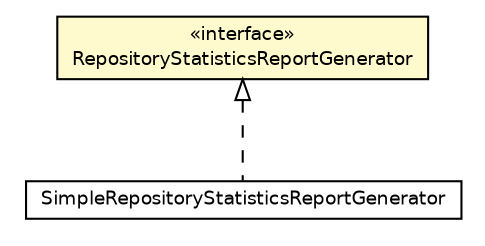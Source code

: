 #!/usr/local/bin/dot
#
# Class diagram 
# Generated by UmlGraph version 4.6 (http://www.spinellis.gr/sw/umlgraph)
#

digraph G {
	edge [fontname="Helvetica",fontsize=10,labelfontname="Helvetica",labelfontsize=10];
	node [fontname="Helvetica",fontsize=10,shape=plaintext];
	// org.apache.maven.archiva.reporting.SimpleRepositoryStatisticsReportGenerator
	c104838 [label=<<table border="0" cellborder="1" cellspacing="0" cellpadding="2" port="p" href="./SimpleRepositoryStatisticsReportGenerator.html">
		<tr><td><table border="0" cellspacing="0" cellpadding="1">
			<tr><td> SimpleRepositoryStatisticsReportGenerator </td></tr>
		</table></td></tr>
		</table>>, fontname="Helvetica", fontcolor="black", fontsize=9.0];
	// org.apache.maven.archiva.reporting.RepositoryStatisticsReportGenerator
	c104839 [label=<<table border="0" cellborder="1" cellspacing="0" cellpadding="2" port="p" bgcolor="lemonChiffon" href="./RepositoryStatisticsReportGenerator.html">
		<tr><td><table border="0" cellspacing="0" cellpadding="1">
			<tr><td> &laquo;interface&raquo; </td></tr>
			<tr><td> RepositoryStatisticsReportGenerator </td></tr>
		</table></td></tr>
		</table>>, fontname="Helvetica", fontcolor="black", fontsize=9.0];
	//org.apache.maven.archiva.reporting.SimpleRepositoryStatisticsReportGenerator implements org.apache.maven.archiva.reporting.RepositoryStatisticsReportGenerator
	c104839:p -> c104838:p [dir=back,arrowtail=empty,style=dashed];
}


